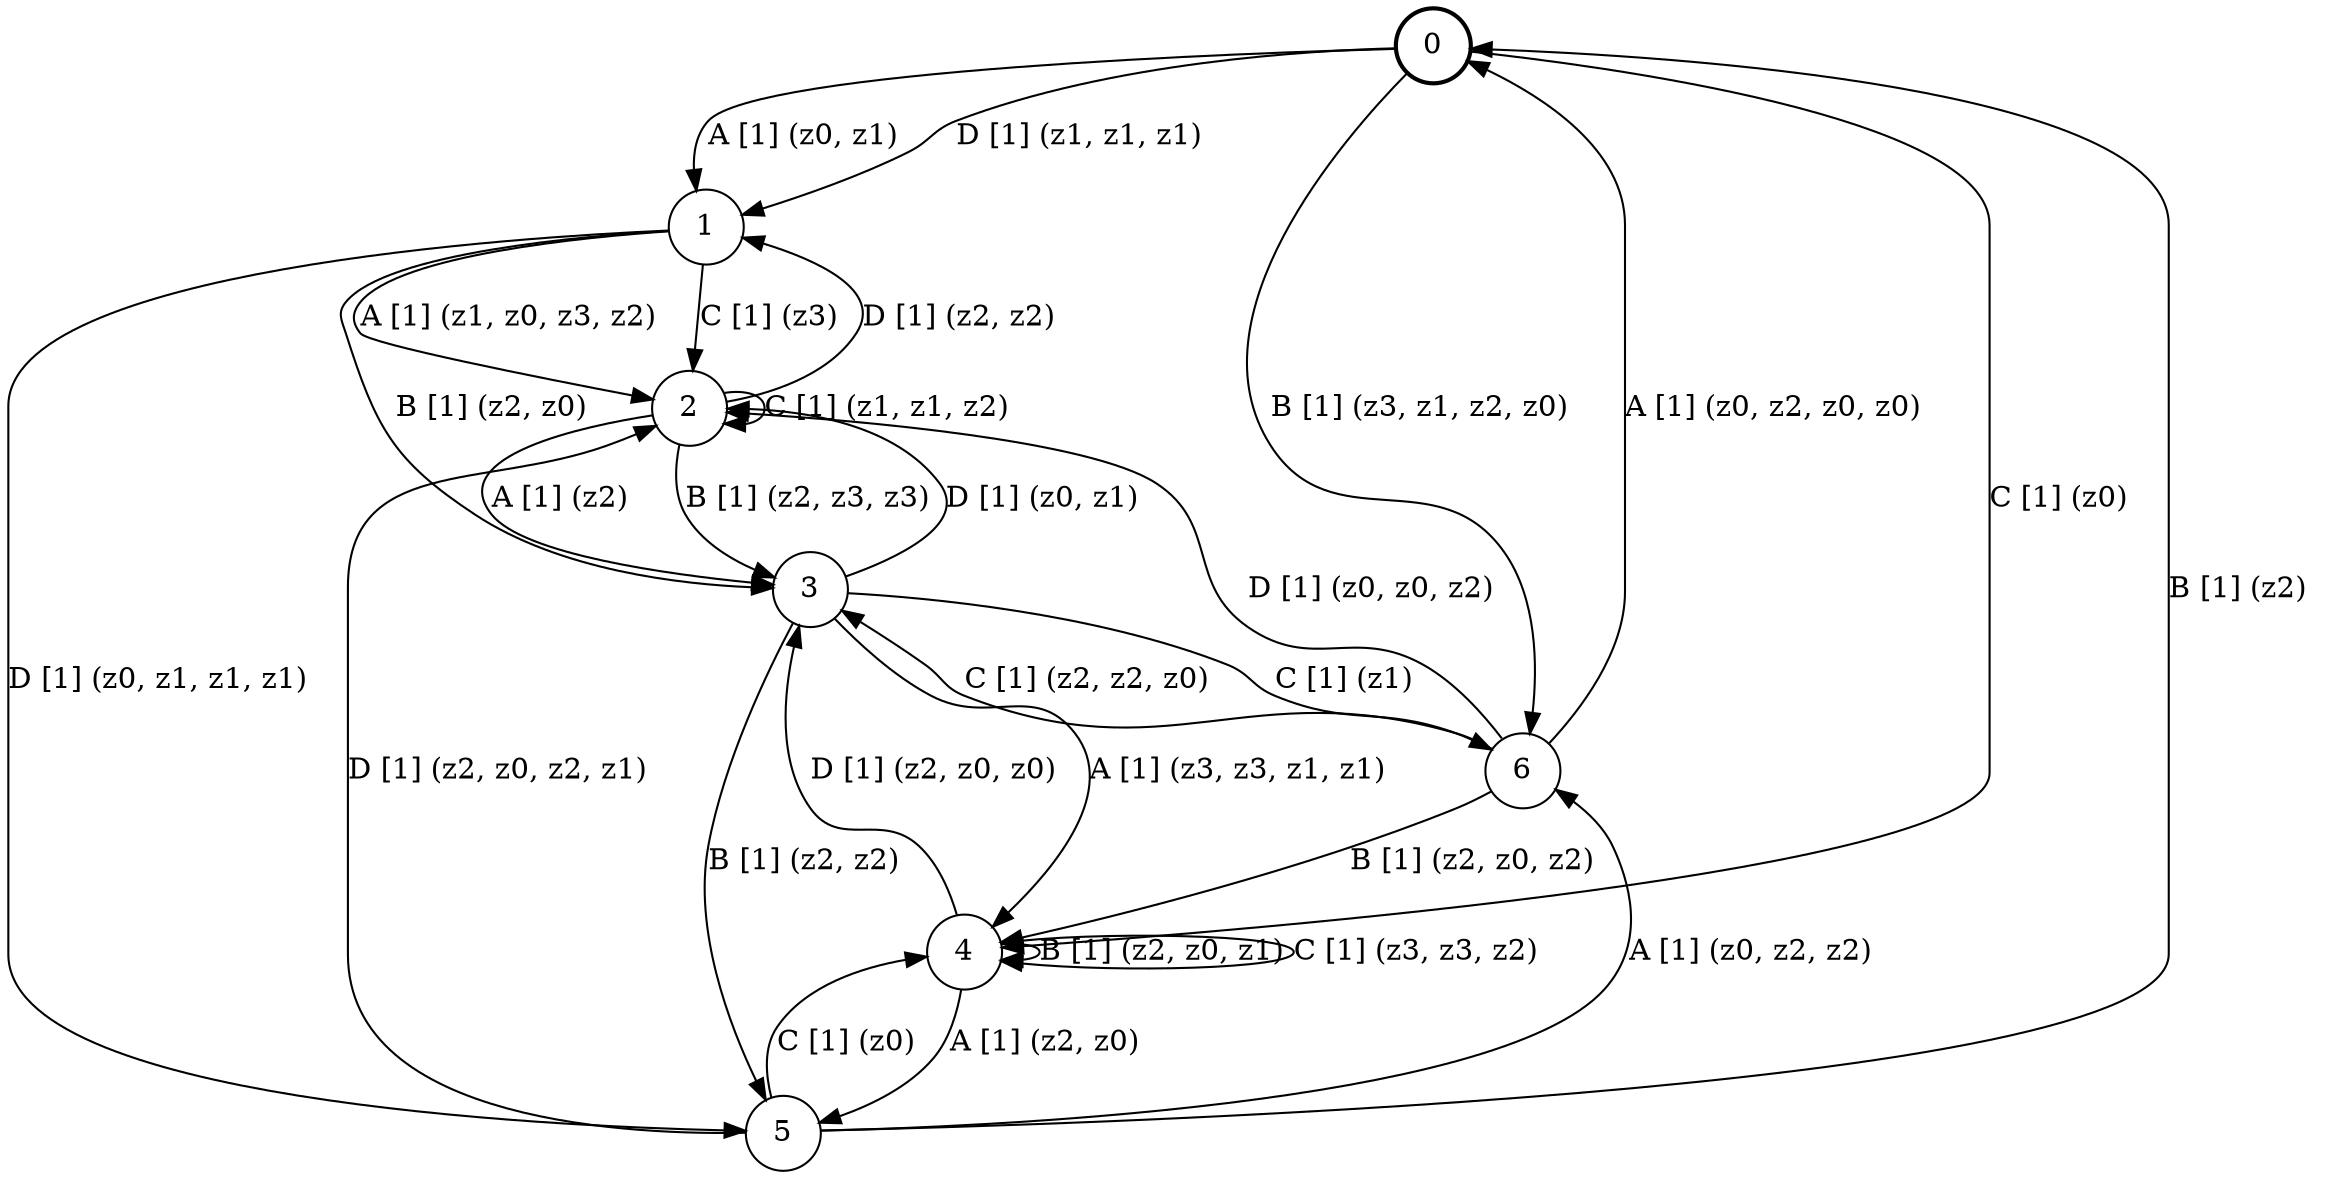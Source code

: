 # generated file, don't try to modify
# command: dot -Tpng <filename> > tree.png
digraph Automaton {
    node [shape = circle];
    0 [style = "bold"];
    0 -> 1 [label = "A [1] (z0, z1) "];
    0 -> 6 [label = "B [1] (z3, z1, z2, z0) "];
    0 -> 4 [label = "C [1] (z0) "];
    0 -> 1 [label = "D [1] (z1, z1, z1) "];
    1 -> 2 [label = "A [1] (z1, z0, z3, z2) "];
    1 -> 3 [label = "B [1] (z2, z0) "];
    1 -> 2 [label = "C [1] (z3) "];
    1 -> 5 [label = "D [1] (z0, z1, z1, z1) "];
    2 -> 3 [label = "A [1] (z2) "];
    2 -> 3 [label = "B [1] (z2, z3, z3) "];
    2 -> 2 [label = "C [1] (z1, z1, z2) "];
    2 -> 1 [label = "D [1] (z2, z2) "];
    3 -> 4 [label = "A [1] (z3, z3, z1, z1) "];
    3 -> 5 [label = "B [1] (z2, z2) "];
    3 -> 6 [label = "C [1] (z1) "];
    3 -> 2 [label = "D [1] (z0, z1) "];
    4 -> 5 [label = "A [1] (z2, z0) "];
    4 -> 4 [label = "B [1] (z2, z0, z1) "];
    4 -> 4 [label = "C [1] (z3, z3, z2) "];
    4 -> 3 [label = "D [1] (z2, z0, z0) "];
    5 -> 6 [label = "A [1] (z0, z2, z2) "];
    5 -> 0 [label = "B [1] (z2) "];
    5 -> 4 [label = "C [1] (z0) "];
    5 -> 2 [label = "D [1] (z2, z0, z2, z1) "];
    6 -> 0 [label = "A [1] (z0, z2, z0, z0) "];
    6 -> 4 [label = "B [1] (z2, z0, z2) "];
    6 -> 3 [label = "C [1] (z2, z2, z0) "];
    6 -> 2 [label = "D [1] (z0, z0, z2) "];
}

